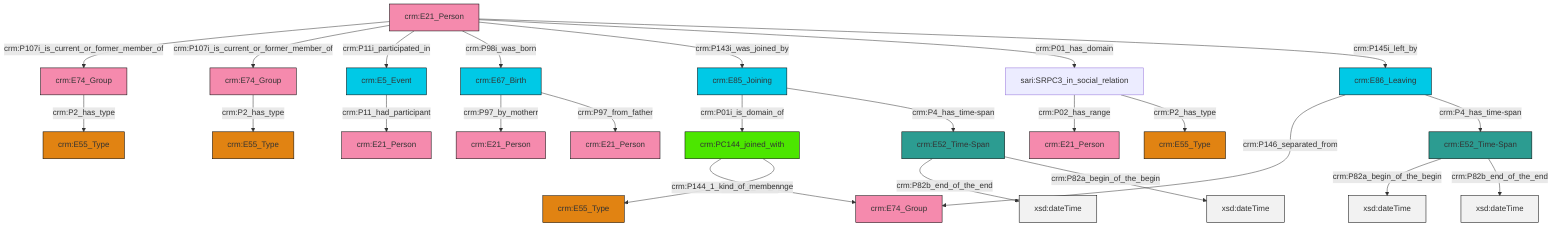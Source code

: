graph TD
classDef Literal fill:#f2f2f2,stroke:#000000;
classDef CRM_Entity fill:#FFFFFF,stroke:#000000;
classDef Temporal_Entity fill:#00C9E6, stroke:#000000;
classDef Type fill:#E18312, stroke:#000000;
classDef Time-Span fill:#2C9C91, stroke:#000000;
classDef Appellation fill:#FFEB7F, stroke:#000000;
classDef Place fill:#008836, stroke:#000000;
classDef Persistent_Item fill:#B266B2, stroke:#000000;
classDef Conceptual_Object fill:#FFD700, stroke:#000000;
classDef Physical_Thing fill:#D2B48C, stroke:#000000;
classDef Actor fill:#f58aad, stroke:#000000;
classDef PC_Classes fill:#4ce600, stroke:#000000;
classDef Multi fill:#cccccc,stroke:#000000;

0["crm:E21_Person"]:::Actor -->|crm:P107i_is_current_or_former_member_of| 1["crm:E74_Group"]:::Actor
2["crm:E74_Group"]:::Actor -->|crm:P2_has_type| 3["crm:E55_Type"]:::Type
4["sari:SRPC3_in_social_relation"]:::Default -->|crm:P02_has_range| 5["crm:E21_Person"]:::Actor
10["crm:PC144_joined_with"]:::PC_Classes -->|crm:P02_has_range| 11["crm:E74_Group"]:::Actor
13["crm:E5_Event"]:::Temporal_Entity -->|crm:P11_had_participant| 14["crm:E21_Person"]:::Actor
6["crm:E52_Time-Span"]:::Time-Span -->|crm:P82b_end_of_the_end| 15[xsd:dateTime]:::Literal
0["crm:E21_Person"]:::Actor -->|crm:P107i_is_current_or_former_member_of| 2["crm:E74_Group"]:::Actor
17["crm:E86_Leaving"]:::Temporal_Entity -->|crm:P146_separated_from| 11["crm:E74_Group"]:::Actor
6["crm:E52_Time-Span"]:::Time-Span -->|crm:P82a_begin_of_the_begin| 20[xsd:dateTime]:::Literal
18["crm:E85_Joining"]:::Temporal_Entity -->|crm:P01i_is_domain_of| 10["crm:PC144_joined_with"]:::PC_Classes
0["crm:E21_Person"]:::Actor -->|crm:P11i_participated_in| 13["crm:E5_Event"]:::Temporal_Entity
1["crm:E74_Group"]:::Actor -->|crm:P2_has_type| 21["crm:E55_Type"]:::Type
0["crm:E21_Person"]:::Actor -->|crm:P98i_was_born| 31["crm:E67_Birth"]:::Temporal_Entity
0["crm:E21_Person"]:::Actor -->|crm:P143i_was_joined_by| 18["crm:E85_Joining"]:::Temporal_Entity
10["crm:PC144_joined_with"]:::PC_Classes -->|crm:P144_1_kind_of_member| 8["crm:E55_Type"]:::Type
4["sari:SRPC3_in_social_relation"]:::Default -->|crm:P2_has_type| 23["crm:E55_Type"]:::Type
31["crm:E67_Birth"]:::Temporal_Entity -->|crm:P97_by_motherr| 26["crm:E21_Person"]:::Actor
31["crm:E67_Birth"]:::Temporal_Entity -->|crm:P97_from_father| 36["crm:E21_Person"]:::Actor
0["crm:E21_Person"]:::Actor -->|crm:P01_has_domain| 4["sari:SRPC3_in_social_relation"]:::Default
34["crm:E52_Time-Span"]:::Time-Span -->|crm:P82a_begin_of_the_begin| 42[xsd:dateTime]:::Literal
34["crm:E52_Time-Span"]:::Time-Span -->|crm:P82b_end_of_the_end| 43[xsd:dateTime]:::Literal
17["crm:E86_Leaving"]:::Temporal_Entity -->|crm:P4_has_time-span| 34["crm:E52_Time-Span"]:::Time-Span
0["crm:E21_Person"]:::Actor -->|crm:P145i_left_by| 17["crm:E86_Leaving"]:::Temporal_Entity
18["crm:E85_Joining"]:::Temporal_Entity -->|crm:P4_has_time-span| 6["crm:E52_Time-Span"]:::Time-Span
